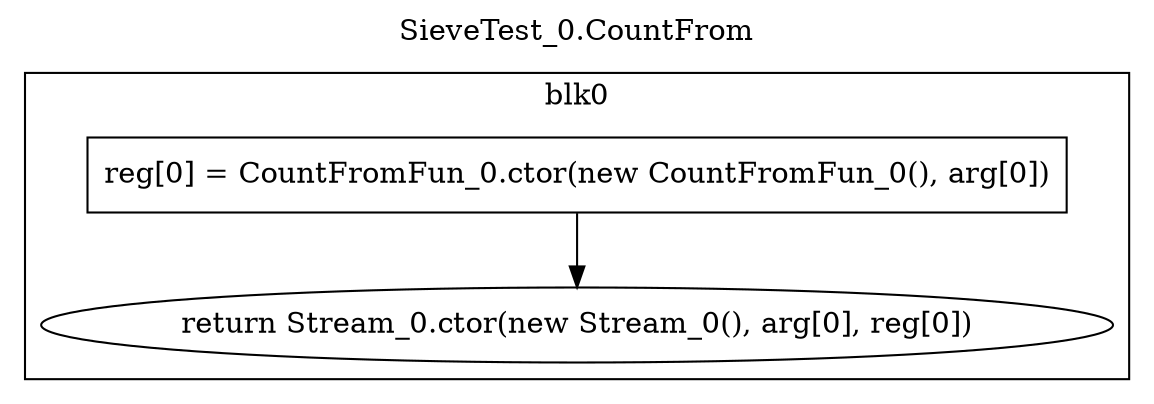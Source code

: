 digraph {
  rankdir=TB;
  b0_l0 -> b0_ret
  b0_l0 [label="reg[0] = CountFromFun_0.ctor(new CountFromFun_0(), arg[0])\n", shape=box]
  b0_ret [label="return Stream_0.ctor(new Stream_0(), arg[0], reg[0])"]
  subgraph cluster_b0 {
    label = "blk0";
    b0_l0;
    b0_ret;
  }
  labelloc="t"
  label="SieveTest_0.CountFrom"
}